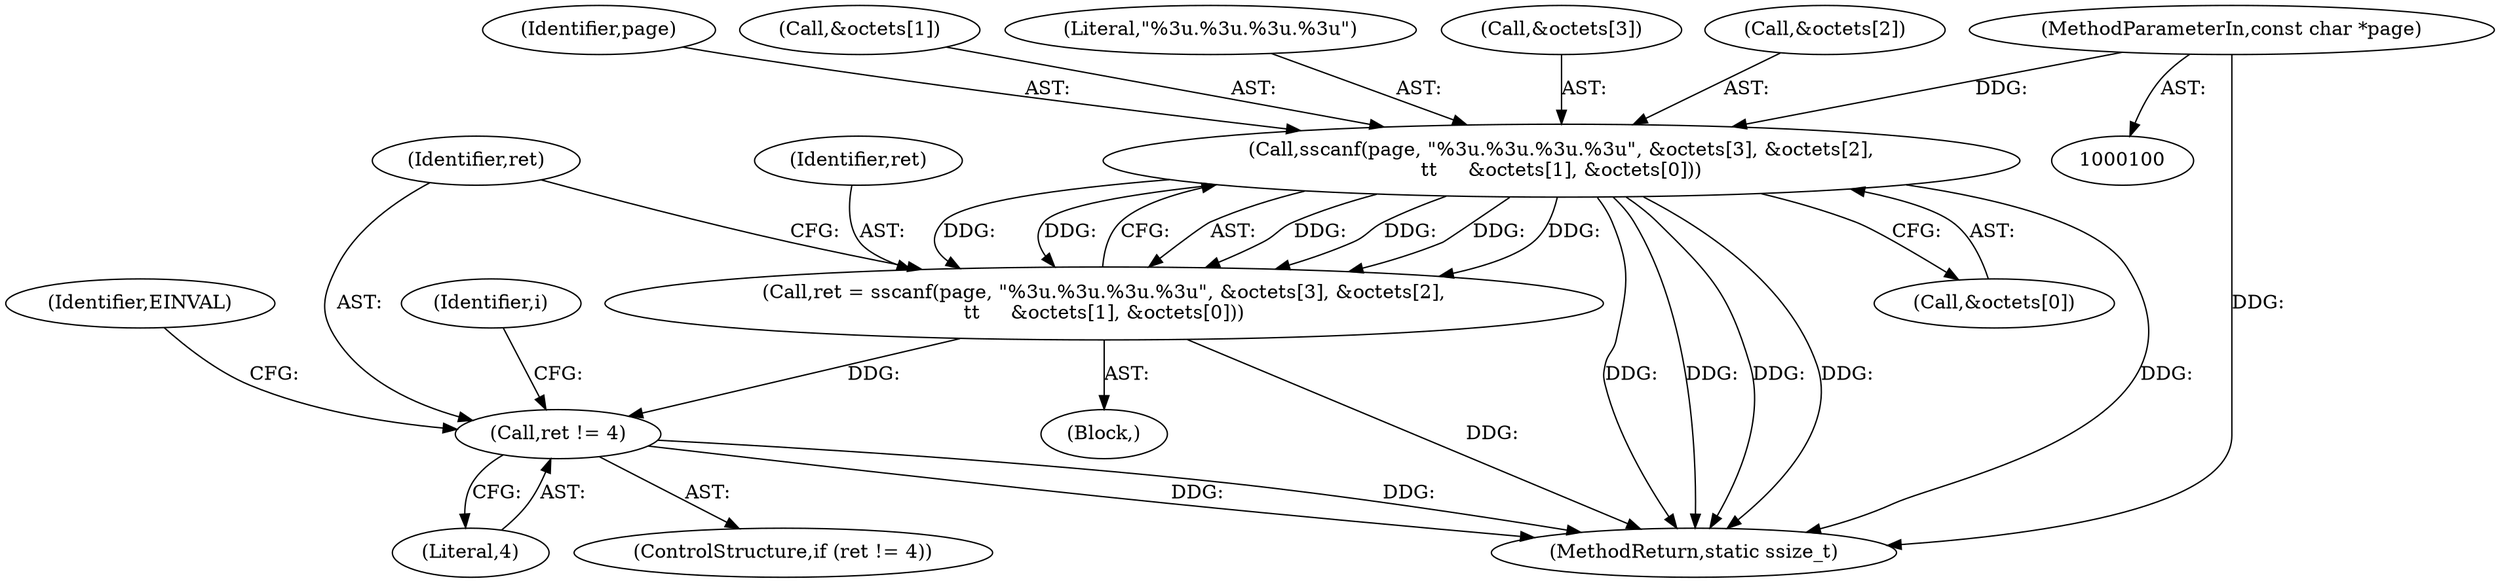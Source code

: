 digraph "0_linux_853bc26a7ea39e354b9f8889ae7ad1492ffa28d2@API" {
"1000122" [label="(Call,sscanf(page, \"%3u.%3u.%3u.%3u\", &octets[3], &octets[2],\n\t\t     &octets[1], &octets[0]))"];
"1000102" [label="(MethodParameterIn,const char *page)"];
"1000120" [label="(Call,ret = sscanf(page, \"%3u.%3u.%3u.%3u\", &octets[3], &octets[2],\n\t\t     &octets[1], &octets[0]))"];
"1000142" [label="(Call,ret != 4)"];
"1000125" [label="(Call,&octets[3])"];
"1000129" [label="(Call,&octets[2])"];
"1000123" [label="(Identifier,page)"];
"1000122" [label="(Call,sscanf(page, \"%3u.%3u.%3u.%3u\", &octets[3], &octets[2],\n\t\t     &octets[1], &octets[0]))"];
"1000121" [label="(Identifier,ret)"];
"1000143" [label="(Identifier,ret)"];
"1000144" [label="(Literal,4)"];
"1000150" [label="(Identifier,i)"];
"1000104" [label="(Block,)"];
"1000133" [label="(Call,&octets[1])"];
"1000124" [label="(Literal,\"%3u.%3u.%3u.%3u\")"];
"1000102" [label="(MethodParameterIn,const char *page)"];
"1000262" [label="(MethodReturn,static ssize_t)"];
"1000141" [label="(ControlStructure,if (ret != 4))"];
"1000147" [label="(Identifier,EINVAL)"];
"1000142" [label="(Call,ret != 4)"];
"1000137" [label="(Call,&octets[0])"];
"1000120" [label="(Call,ret = sscanf(page, \"%3u.%3u.%3u.%3u\", &octets[3], &octets[2],\n\t\t     &octets[1], &octets[0]))"];
"1000122" -> "1000120"  [label="AST: "];
"1000122" -> "1000137"  [label="CFG: "];
"1000123" -> "1000122"  [label="AST: "];
"1000124" -> "1000122"  [label="AST: "];
"1000125" -> "1000122"  [label="AST: "];
"1000129" -> "1000122"  [label="AST: "];
"1000133" -> "1000122"  [label="AST: "];
"1000137" -> "1000122"  [label="AST: "];
"1000120" -> "1000122"  [label="CFG: "];
"1000122" -> "1000262"  [label="DDG: "];
"1000122" -> "1000262"  [label="DDG: "];
"1000122" -> "1000262"  [label="DDG: "];
"1000122" -> "1000262"  [label="DDG: "];
"1000122" -> "1000262"  [label="DDG: "];
"1000122" -> "1000120"  [label="DDG: "];
"1000122" -> "1000120"  [label="DDG: "];
"1000122" -> "1000120"  [label="DDG: "];
"1000122" -> "1000120"  [label="DDG: "];
"1000122" -> "1000120"  [label="DDG: "];
"1000122" -> "1000120"  [label="DDG: "];
"1000102" -> "1000122"  [label="DDG: "];
"1000102" -> "1000100"  [label="AST: "];
"1000102" -> "1000262"  [label="DDG: "];
"1000120" -> "1000104"  [label="AST: "];
"1000121" -> "1000120"  [label="AST: "];
"1000143" -> "1000120"  [label="CFG: "];
"1000120" -> "1000262"  [label="DDG: "];
"1000120" -> "1000142"  [label="DDG: "];
"1000142" -> "1000141"  [label="AST: "];
"1000142" -> "1000144"  [label="CFG: "];
"1000143" -> "1000142"  [label="AST: "];
"1000144" -> "1000142"  [label="AST: "];
"1000147" -> "1000142"  [label="CFG: "];
"1000150" -> "1000142"  [label="CFG: "];
"1000142" -> "1000262"  [label="DDG: "];
"1000142" -> "1000262"  [label="DDG: "];
}
